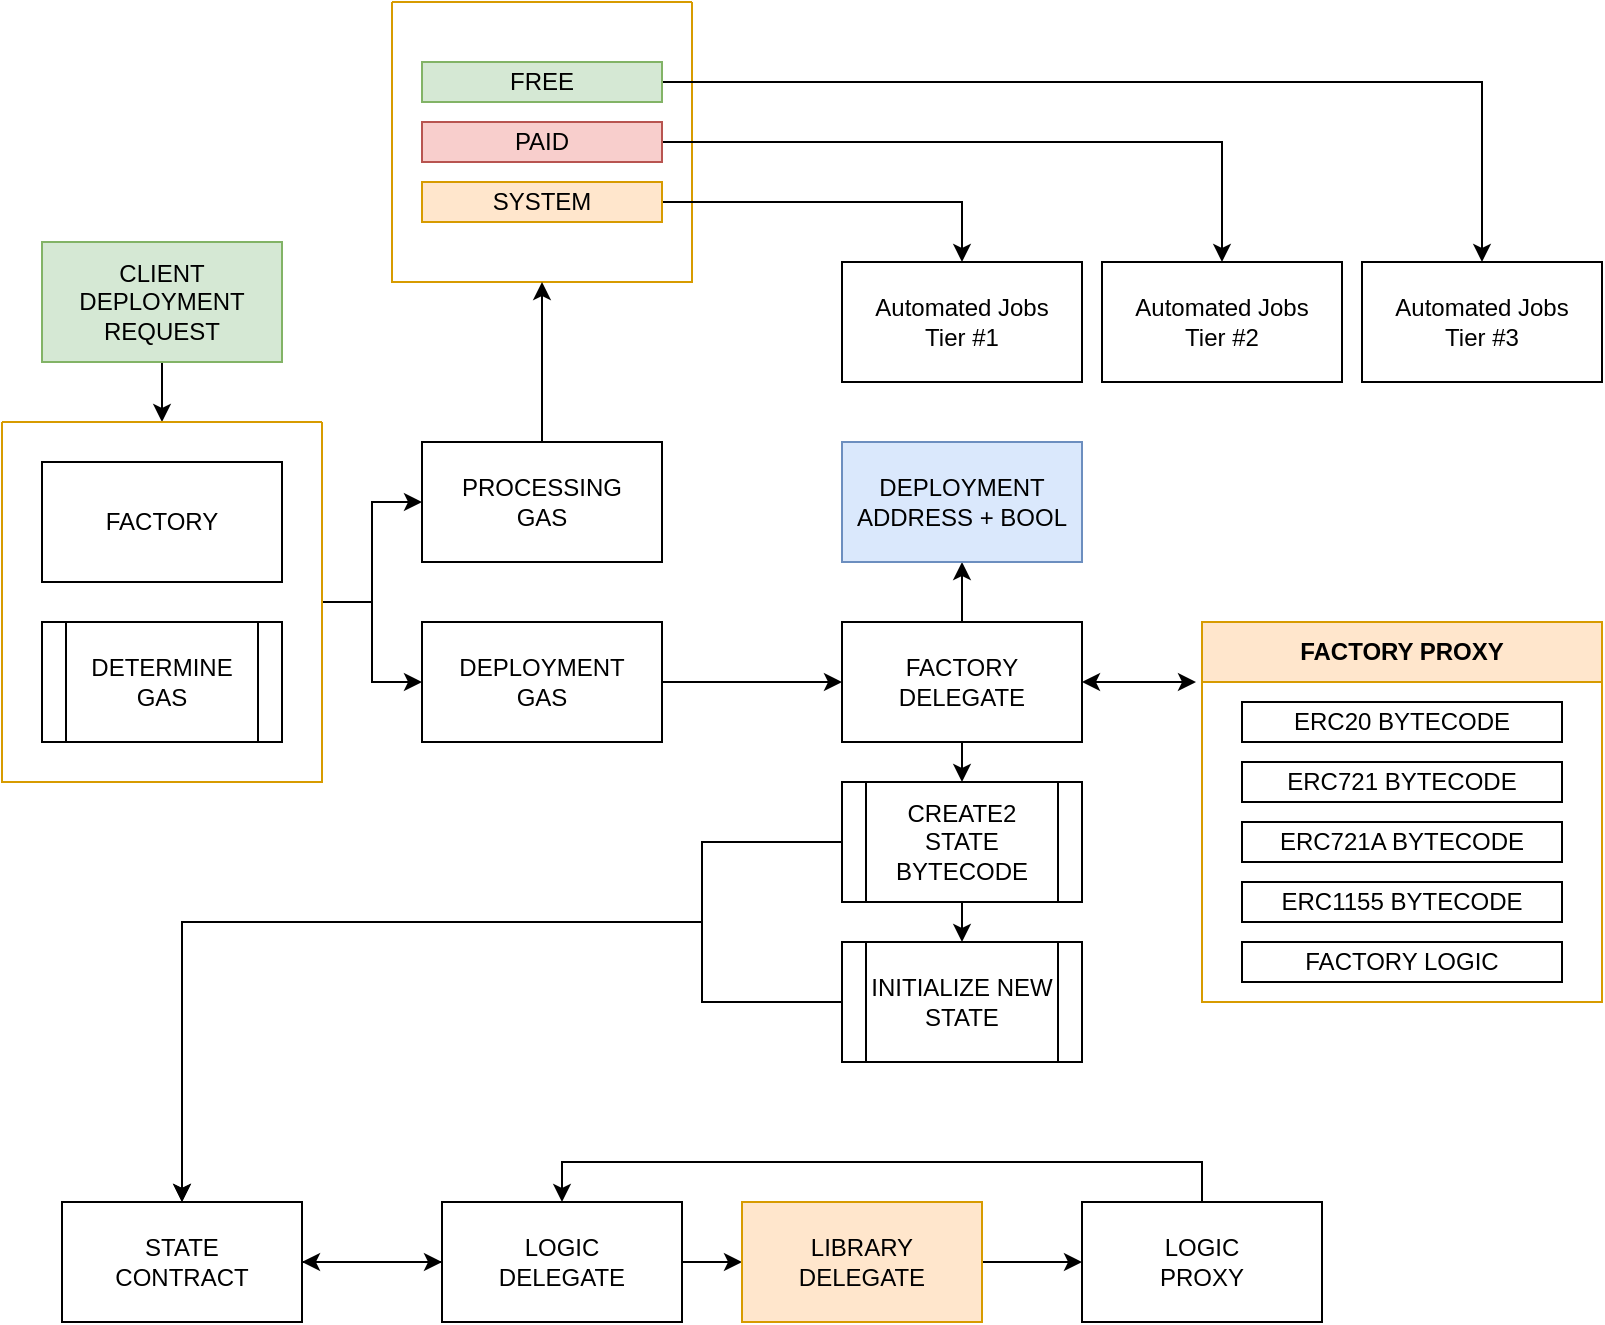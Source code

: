 <mxfile version="20.8.16" type="github"><diagram name="Page-1" id="tQUk_lxtoSKJlGLEpJqI"><mxGraphModel dx="2284" dy="746" grid="1" gridSize="10" guides="1" tooltips="1" connect="1" arrows="1" fold="1" page="1" pageScale="1" pageWidth="850" pageHeight="1100" math="0" shadow="0"><root><mxCell id="0"/><mxCell id="1" parent="0"/><mxCell id="qyQsBk0n157hztAqugv6-49" value="" style="swimlane;startSize=0;fillColor=#ffe6cc;strokeColor=#d79b00;" vertex="1" parent="1"><mxGeometry x="165" y="40" width="150" height="140" as="geometry"/></mxCell><mxCell id="qyQsBk0n157hztAqugv6-1" value="Automated Jobs&lt;br&gt;Tier #1" style="rounded=0;whiteSpace=wrap;html=1;" vertex="1" parent="1"><mxGeometry x="390" y="170" width="120" height="60" as="geometry"/></mxCell><mxCell id="qyQsBk0n157hztAqugv6-2" value="Automated Jobs&lt;br&gt;&lt;div&gt;Tier #2&lt;/div&gt;" style="rounded=0;whiteSpace=wrap;html=1;" vertex="1" parent="1"><mxGeometry x="520" y="170" width="120" height="60" as="geometry"/></mxCell><mxCell id="qyQsBk0n157hztAqugv6-3" value="Automated Jobs&lt;br&gt;&lt;div&gt;Tier #3&lt;/div&gt;" style="rounded=0;whiteSpace=wrap;html=1;" vertex="1" parent="1"><mxGeometry x="650" y="170" width="120" height="60" as="geometry"/></mxCell><mxCell id="qyQsBk0n157hztAqugv6-9" style="edgeStyle=orthogonalEdgeStyle;rounded=0;orthogonalLoop=1;jettySize=auto;html=1;exitX=1;exitY=0.5;exitDx=0;exitDy=0;entryX=0.5;entryY=0;entryDx=0;entryDy=0;" edge="1" parent="1" source="qyQsBk0n157hztAqugv6-5" target="qyQsBk0n157hztAqugv6-1"><mxGeometry relative="1" as="geometry"/></mxCell><mxCell id="qyQsBk0n157hztAqugv6-5" value="SYSTEM" style="rounded=0;whiteSpace=wrap;html=1;fillColor=#ffe6cc;strokeColor=#d79b00;" vertex="1" parent="1"><mxGeometry x="180" y="130" width="120" height="20" as="geometry"/></mxCell><mxCell id="qyQsBk0n157hztAqugv6-12" style="edgeStyle=orthogonalEdgeStyle;rounded=0;orthogonalLoop=1;jettySize=auto;html=1;exitX=1;exitY=0.5;exitDx=0;exitDy=0;" edge="1" parent="1" source="qyQsBk0n157hztAqugv6-7" target="qyQsBk0n157hztAqugv6-3"><mxGeometry relative="1" as="geometry"/></mxCell><mxCell id="qyQsBk0n157hztAqugv6-7" value="&lt;div&gt;FREE&lt;/div&gt;" style="rounded=0;whiteSpace=wrap;html=1;fillColor=#d5e8d4;strokeColor=#82b366;" vertex="1" parent="1"><mxGeometry x="180" y="70" width="120" height="20" as="geometry"/></mxCell><mxCell id="qyQsBk0n157hztAqugv6-11" style="edgeStyle=orthogonalEdgeStyle;rounded=0;orthogonalLoop=1;jettySize=auto;html=1;exitX=1;exitY=0.5;exitDx=0;exitDy=0;entryX=0.5;entryY=0;entryDx=0;entryDy=0;" edge="1" parent="1" source="qyQsBk0n157hztAqugv6-8" target="qyQsBk0n157hztAqugv6-2"><mxGeometry relative="1" as="geometry"/></mxCell><mxCell id="qyQsBk0n157hztAqugv6-8" value="PAID" style="rounded=0;whiteSpace=wrap;html=1;fillColor=#f8cecc;strokeColor=#b85450;" vertex="1" parent="1"><mxGeometry x="180" y="100" width="120" height="20" as="geometry"/></mxCell><mxCell id="qyQsBk0n157hztAqugv6-50" style="edgeStyle=none;rounded=0;sketch=0;orthogonalLoop=1;jettySize=auto;html=1;exitX=0.5;exitY=1;exitDx=0;exitDy=0;entryX=0.5;entryY=0;entryDx=0;entryDy=0;strokeColor=default;" edge="1" parent="1" source="qyQsBk0n157hztAqugv6-13" target="qyQsBk0n157hztAqugv6-45"><mxGeometry relative="1" as="geometry"/></mxCell><mxCell id="qyQsBk0n157hztAqugv6-13" value="CLIENT DEPLOYMENT&lt;br&gt;REQUEST" style="rounded=0;whiteSpace=wrap;html=1;fillColor=#d5e8d4;strokeColor=#82b366;" vertex="1" parent="1"><mxGeometry x="-10" y="160" width="120" height="60" as="geometry"/></mxCell><mxCell id="qyQsBk0n157hztAqugv6-41" style="edgeStyle=none;rounded=0;sketch=0;orthogonalLoop=1;jettySize=auto;html=1;exitX=0.5;exitY=1;exitDx=0;exitDy=0;entryX=0.5;entryY=0;entryDx=0;entryDy=0;strokeColor=default;" edge="1" parent="1" source="qyQsBk0n157hztAqugv6-14" target="qyQsBk0n157hztAqugv6-33"><mxGeometry relative="1" as="geometry"/></mxCell><mxCell id="qyQsBk0n157hztAqugv6-67" style="edgeStyle=orthogonalEdgeStyle;rounded=0;sketch=0;orthogonalLoop=1;jettySize=auto;html=1;exitX=0.5;exitY=0;exitDx=0;exitDy=0;entryX=0.5;entryY=1;entryDx=0;entryDy=0;strokeColor=default;" edge="1" parent="1" source="qyQsBk0n157hztAqugv6-14" target="qyQsBk0n157hztAqugv6-66"><mxGeometry relative="1" as="geometry"/></mxCell><mxCell id="qyQsBk0n157hztAqugv6-14" value="FACTORY&lt;br&gt;&lt;div&gt;DELEGATE&lt;br&gt;&lt;/div&gt;" style="rounded=0;whiteSpace=wrap;html=1;" vertex="1" parent="1"><mxGeometry x="390" y="350" width="120" height="60" as="geometry"/></mxCell><mxCell id="qyQsBk0n157hztAqugv6-26" value="&lt;div&gt;FACTORY PROXY&lt;/div&gt;" style="swimlane;whiteSpace=wrap;html=1;startSize=30;fillColor=#ffe6cc;strokeColor=#d79b00;" vertex="1" parent="1"><mxGeometry x="570" y="350" width="200" height="190" as="geometry"><mxRectangle x="370" y="320" width="140" height="30" as="alternateBounds"/></mxGeometry></mxCell><mxCell id="qyQsBk0n157hztAqugv6-16" value="ERC20 BYTECODE" style="rounded=0;whiteSpace=wrap;html=1;" vertex="1" parent="qyQsBk0n157hztAqugv6-26"><mxGeometry x="20" y="40" width="160" height="20" as="geometry"/></mxCell><mxCell id="qyQsBk0n157hztAqugv6-17" value="&lt;div&gt;ERC721 BYTECODE&lt;/div&gt;" style="rounded=0;whiteSpace=wrap;html=1;" vertex="1" parent="qyQsBk0n157hztAqugv6-26"><mxGeometry x="20" y="70" width="160" height="20" as="geometry"/></mxCell><mxCell id="qyQsBk0n157hztAqugv6-18" value="ERC721A BYTECODE" style="rounded=0;whiteSpace=wrap;html=1;" vertex="1" parent="qyQsBk0n157hztAqugv6-26"><mxGeometry x="20" y="100" width="160" height="20" as="geometry"/></mxCell><mxCell id="qyQsBk0n157hztAqugv6-20" value="ERC1155 BYTECODE" style="rounded=0;whiteSpace=wrap;html=1;" vertex="1" parent="qyQsBk0n157hztAqugv6-26"><mxGeometry x="20" y="130" width="160" height="20" as="geometry"/></mxCell><mxCell id="qyQsBk0n157hztAqugv6-32" value="FACTORY LOGIC" style="rounded=0;whiteSpace=wrap;html=1;" vertex="1" parent="qyQsBk0n157hztAqugv6-26"><mxGeometry x="20" y="160" width="160" height="20" as="geometry"/></mxCell><mxCell id="qyQsBk0n157hztAqugv6-42" style="edgeStyle=none;rounded=0;sketch=0;orthogonalLoop=1;jettySize=auto;html=1;exitX=0.5;exitY=1;exitDx=0;exitDy=0;entryX=0.5;entryY=0;entryDx=0;entryDy=0;strokeColor=default;" edge="1" parent="1" source="qyQsBk0n157hztAqugv6-33" target="qyQsBk0n157hztAqugv6-34"><mxGeometry relative="1" as="geometry"/></mxCell><mxCell id="qyQsBk0n157hztAqugv6-59" style="edgeStyle=orthogonalEdgeStyle;rounded=0;sketch=0;orthogonalLoop=1;jettySize=auto;html=1;exitX=0;exitY=0.5;exitDx=0;exitDy=0;strokeColor=default;entryX=0.5;entryY=0;entryDx=0;entryDy=0;" edge="1" parent="1" source="qyQsBk0n157hztAqugv6-33" target="qyQsBk0n157hztAqugv6-35"><mxGeometry relative="1" as="geometry"><mxPoint x="250" y="490" as="targetPoint"/><Array as="points"><mxPoint x="320" y="460"/><mxPoint x="320" y="500"/><mxPoint x="60" y="500"/></Array></mxGeometry></mxCell><mxCell id="qyQsBk0n157hztAqugv6-33" value="CREATE2 STATE BYTECODE" style="shape=process;whiteSpace=wrap;html=1;backgroundOutline=1;" vertex="1" parent="1"><mxGeometry x="390" y="430" width="120" height="60" as="geometry"/></mxCell><mxCell id="qyQsBk0n157hztAqugv6-60" style="edgeStyle=orthogonalEdgeStyle;rounded=0;sketch=0;orthogonalLoop=1;jettySize=auto;html=1;exitX=0;exitY=0.5;exitDx=0;exitDy=0;strokeColor=default;entryX=0.5;entryY=0;entryDx=0;entryDy=0;" edge="1" parent="1" source="qyQsBk0n157hztAqugv6-34" target="qyQsBk0n157hztAqugv6-35"><mxGeometry relative="1" as="geometry"><mxPoint x="180" y="490" as="targetPoint"/><Array as="points"><mxPoint x="320" y="540"/><mxPoint x="320" y="500"/><mxPoint x="60" y="500"/></Array></mxGeometry></mxCell><mxCell id="qyQsBk0n157hztAqugv6-34" value="INITIALIZE NEW STATE" style="shape=process;whiteSpace=wrap;html=1;backgroundOutline=1;" vertex="1" parent="1"><mxGeometry x="390" y="510" width="120" height="60" as="geometry"/></mxCell><mxCell id="qyQsBk0n157hztAqugv6-62" style="edgeStyle=orthogonalEdgeStyle;rounded=0;sketch=0;orthogonalLoop=1;jettySize=auto;html=1;exitX=1;exitY=0.5;exitDx=0;exitDy=0;entryX=0;entryY=0.5;entryDx=0;entryDy=0;strokeColor=default;" edge="1" parent="1" source="qyQsBk0n157hztAqugv6-35" target="qyQsBk0n157hztAqugv6-36"><mxGeometry relative="1" as="geometry"/></mxCell><mxCell id="qyQsBk0n157hztAqugv6-35" value="STATE&lt;br&gt;CONTRACT" style="rounded=0;whiteSpace=wrap;html=1;" vertex="1" parent="1"><mxGeometry y="640" width="120" height="60" as="geometry"/></mxCell><mxCell id="qyQsBk0n157hztAqugv6-63" style="edgeStyle=orthogonalEdgeStyle;rounded=0;sketch=0;orthogonalLoop=1;jettySize=auto;html=1;exitX=0;exitY=0.5;exitDx=0;exitDy=0;strokeColor=default;" edge="1" parent="1" source="qyQsBk0n157hztAqugv6-36"><mxGeometry relative="1" as="geometry"><mxPoint x="120" y="670" as="targetPoint"/></mxGeometry></mxCell><mxCell id="qyQsBk0n157hztAqugv6-69" style="edgeStyle=orthogonalEdgeStyle;rounded=0;sketch=0;orthogonalLoop=1;jettySize=auto;html=1;exitX=1;exitY=0.5;exitDx=0;exitDy=0;entryX=0;entryY=0.5;entryDx=0;entryDy=0;strokeColor=default;" edge="1" parent="1" source="qyQsBk0n157hztAqugv6-36" target="qyQsBk0n157hztAqugv6-68"><mxGeometry relative="1" as="geometry"/></mxCell><mxCell id="qyQsBk0n157hztAqugv6-36" value="LOGIC&lt;br&gt;DELEGATE" style="rounded=0;whiteSpace=wrap;html=1;" vertex="1" parent="1"><mxGeometry x="190" y="640" width="120" height="60" as="geometry"/></mxCell><mxCell id="qyQsBk0n157hztAqugv6-75" style="edgeStyle=orthogonalEdgeStyle;rounded=0;sketch=0;orthogonalLoop=1;jettySize=auto;html=1;exitX=0.5;exitY=0;exitDx=0;exitDy=0;strokeColor=default;entryX=0.5;entryY=0;entryDx=0;entryDy=0;" edge="1" parent="1" source="qyQsBk0n157hztAqugv6-37" target="qyQsBk0n157hztAqugv6-36"><mxGeometry relative="1" as="geometry"><mxPoint x="250" y="580" as="targetPoint"/></mxGeometry></mxCell><mxCell id="qyQsBk0n157hztAqugv6-37" value="LOGIC&lt;br&gt;PROXY" style="rounded=0;whiteSpace=wrap;html=1;" vertex="1" parent="1"><mxGeometry x="510" y="640" width="120" height="60" as="geometry"/></mxCell><mxCell id="qyQsBk0n157hztAqugv6-39" value="" style="endArrow=classic;startArrow=classic;html=1;rounded=0;sketch=0;strokeColor=default;exitX=1;exitY=0.5;exitDx=0;exitDy=0;entryX=-0.015;entryY=0.158;entryDx=0;entryDy=0;entryPerimeter=0;" edge="1" parent="1" source="qyQsBk0n157hztAqugv6-14" target="qyQsBk0n157hztAqugv6-26"><mxGeometry width="50" height="50" relative="1" as="geometry"><mxPoint x="600" y="590" as="sourcePoint"/><mxPoint x="650" y="540" as="targetPoint"/></mxGeometry></mxCell><mxCell id="qyQsBk0n157hztAqugv6-55" style="edgeStyle=orthogonalEdgeStyle;rounded=0;sketch=0;orthogonalLoop=1;jettySize=auto;html=1;exitX=1;exitY=0.5;exitDx=0;exitDy=0;entryX=0;entryY=0.5;entryDx=0;entryDy=0;strokeColor=default;" edge="1" parent="1" source="qyQsBk0n157hztAqugv6-45" target="qyQsBk0n157hztAqugv6-47"><mxGeometry relative="1" as="geometry"/></mxCell><mxCell id="qyQsBk0n157hztAqugv6-56" style="edgeStyle=orthogonalEdgeStyle;rounded=0;sketch=0;orthogonalLoop=1;jettySize=auto;html=1;exitX=1;exitY=0.5;exitDx=0;exitDy=0;entryX=0;entryY=0.5;entryDx=0;entryDy=0;strokeColor=default;" edge="1" parent="1" source="qyQsBk0n157hztAqugv6-45" target="qyQsBk0n157hztAqugv6-48"><mxGeometry relative="1" as="geometry"/></mxCell><mxCell id="qyQsBk0n157hztAqugv6-45" value="" style="swimlane;startSize=0;fillColor=#ffe6cc;strokeColor=#D79B00;" vertex="1" parent="1"><mxGeometry x="-30" y="250" width="160" height="180" as="geometry"/></mxCell><mxCell id="qyQsBk0n157hztAqugv6-43" value="FACTORY" style="rounded=0;whiteSpace=wrap;html=1;" vertex="1" parent="qyQsBk0n157hztAqugv6-45"><mxGeometry x="20" y="20" width="120" height="60" as="geometry"/></mxCell><mxCell id="qyQsBk0n157hztAqugv6-46" value="DETERMINE GAS" style="shape=process;whiteSpace=wrap;html=1;backgroundOutline=1;" vertex="1" parent="qyQsBk0n157hztAqugv6-45"><mxGeometry x="20" y="100" width="120" height="60" as="geometry"/></mxCell><mxCell id="qyQsBk0n157hztAqugv6-54" style="edgeStyle=none;rounded=0;sketch=0;orthogonalLoop=1;jettySize=auto;html=1;exitX=1;exitY=0.5;exitDx=0;exitDy=0;strokeColor=default;" edge="1" parent="1" source="qyQsBk0n157hztAqugv6-47" target="qyQsBk0n157hztAqugv6-14"><mxGeometry relative="1" as="geometry"/></mxCell><mxCell id="qyQsBk0n157hztAqugv6-47" value="&lt;div&gt;DEPLOYMENT&lt;/div&gt;&lt;div&gt;GAS&lt;br&gt;&lt;/div&gt;" style="rounded=0;whiteSpace=wrap;html=1;" vertex="1" parent="1"><mxGeometry x="180" y="350" width="120" height="60" as="geometry"/></mxCell><mxCell id="qyQsBk0n157hztAqugv6-53" style="edgeStyle=none;rounded=0;sketch=0;orthogonalLoop=1;jettySize=auto;html=1;exitX=0.5;exitY=0;exitDx=0;exitDy=0;entryX=0.5;entryY=1;entryDx=0;entryDy=0;strokeColor=default;" edge="1" parent="1" source="qyQsBk0n157hztAqugv6-48" target="qyQsBk0n157hztAqugv6-49"><mxGeometry relative="1" as="geometry"/></mxCell><mxCell id="qyQsBk0n157hztAqugv6-48" value="&lt;div&gt;PROCESSING&lt;/div&gt;&lt;div&gt;GAS&lt;br&gt;&lt;/div&gt;" style="rounded=0;whiteSpace=wrap;html=1;" vertex="1" parent="1"><mxGeometry x="180" y="260" width="120" height="60" as="geometry"/></mxCell><mxCell id="qyQsBk0n157hztAqugv6-66" value="DEPLOYMENT ADDRESS + BOOL" style="rounded=0;whiteSpace=wrap;html=1;fillColor=#dae8fc;strokeColor=#6c8ebf;" vertex="1" parent="1"><mxGeometry x="390" y="260" width="120" height="60" as="geometry"/></mxCell><mxCell id="qyQsBk0n157hztAqugv6-73" style="edgeStyle=orthogonalEdgeStyle;rounded=0;sketch=0;orthogonalLoop=1;jettySize=auto;html=1;exitX=1;exitY=0.5;exitDx=0;exitDy=0;entryX=0;entryY=0.5;entryDx=0;entryDy=0;strokeColor=default;" edge="1" parent="1" source="qyQsBk0n157hztAqugv6-68" target="qyQsBk0n157hztAqugv6-37"><mxGeometry relative="1" as="geometry"/></mxCell><mxCell id="qyQsBk0n157hztAqugv6-68" value="LIBRARY&lt;br&gt;DELEGATE" style="rounded=0;whiteSpace=wrap;html=1;fillColor=#ffe6cc;strokeColor=#d79b00;" vertex="1" parent="1"><mxGeometry x="340" y="640" width="120" height="60" as="geometry"/></mxCell></root></mxGraphModel></diagram></mxfile>